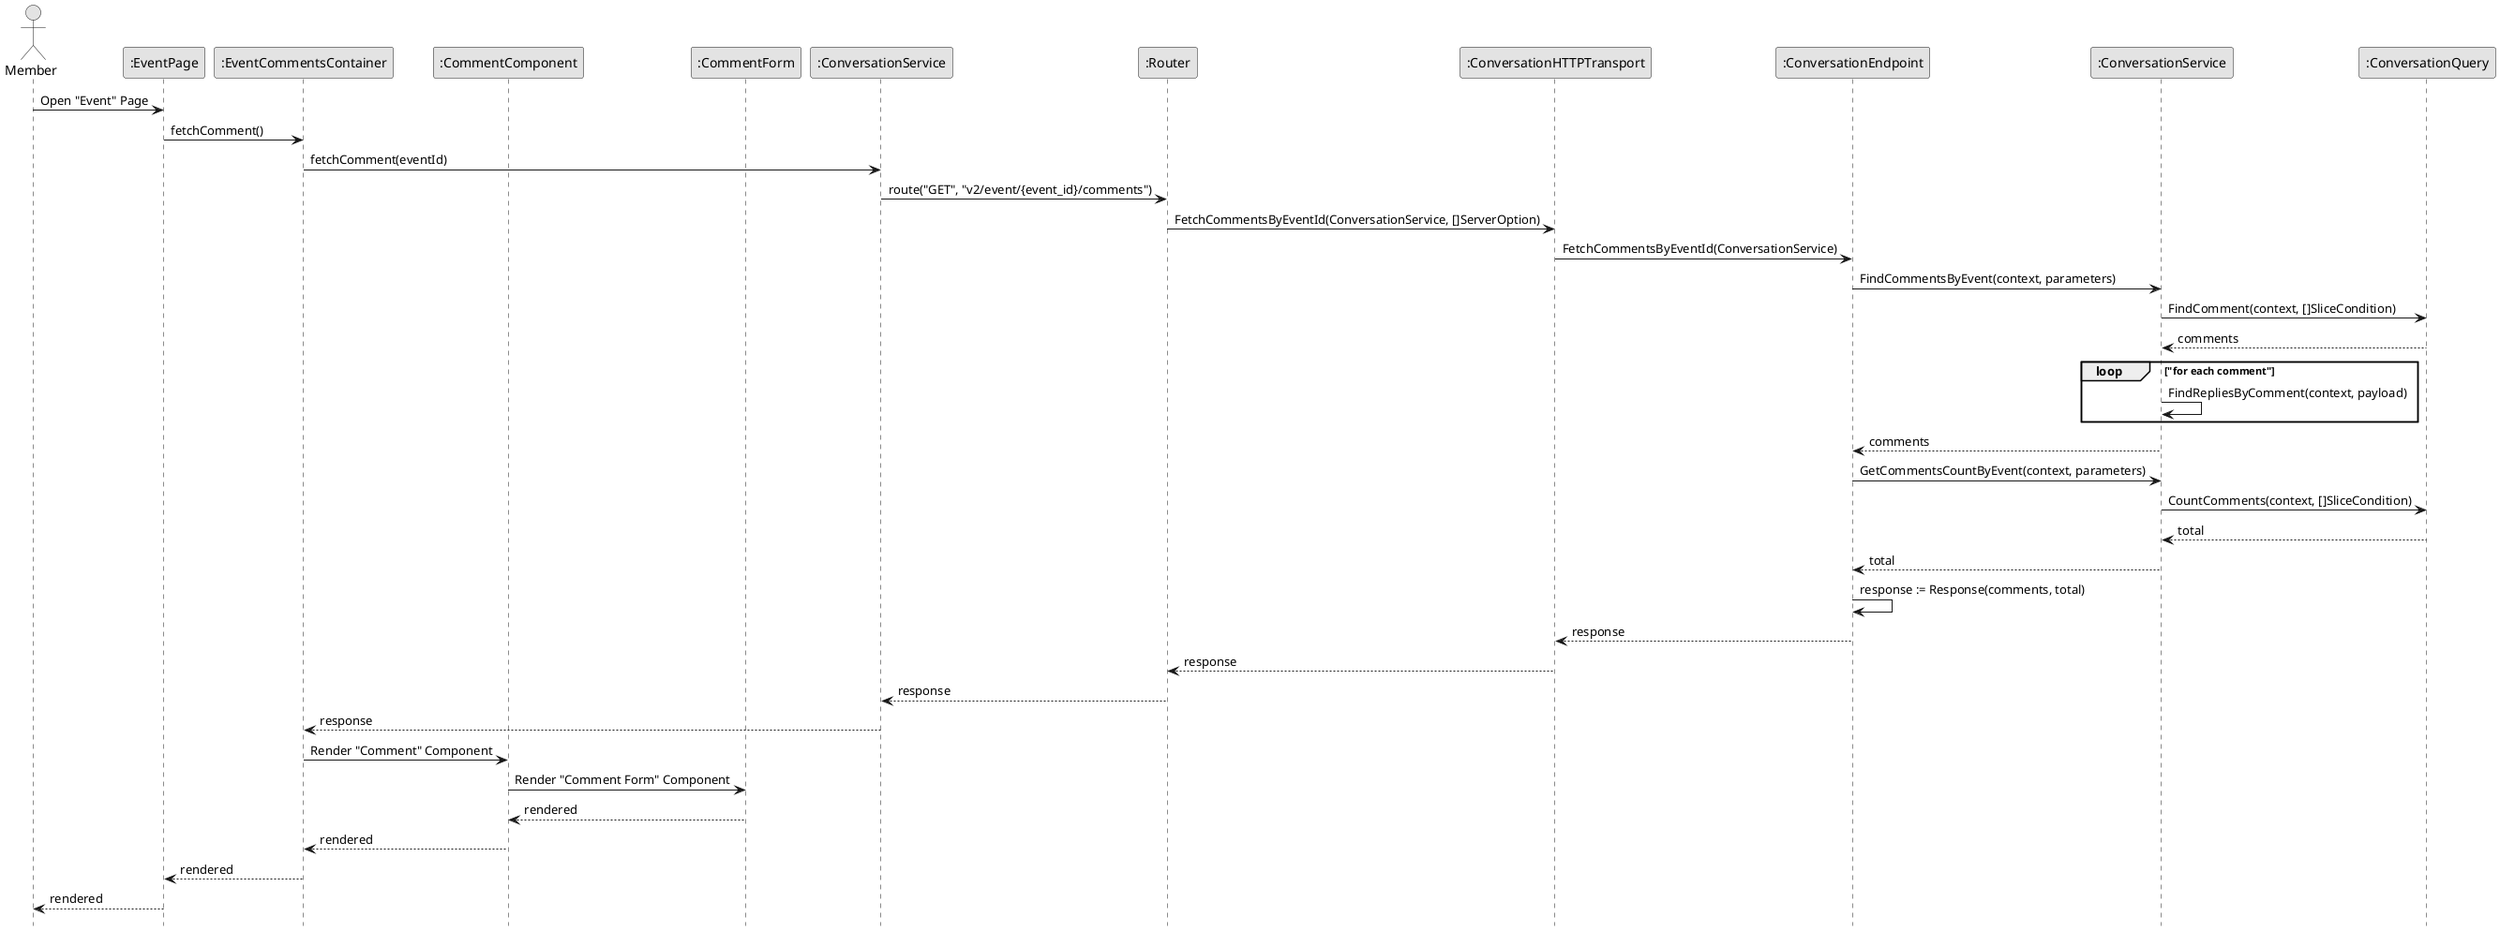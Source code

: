 @startuml ViewComment_Member

skinparam Monochrome true
skinparam Shadowing false
hide footbox

actor "Member" as Member
participant ":EventPage" as EventPage
participant ":EventCommentsContainer" as EventCommentsContainer
participant ":CommentComponent" as CommentComponent
participant ":CommentForm" as CommentFormComponent
participant ":ConversationService" as FEConversationService
participant ":Router" as Router
participant ":ConversationHTTPTransport" as ConversationHTTPTransport
participant ":ConversationEndpoint" as ConversationEndpoint
participant ":ConversationService" as ConversationService
participant ":ConversationQuery" as ConversationQuery

Member->EventPage: Open "Event" Page
EventPage->EventCommentsContainer: fetchComment()
EventCommentsContainer->FEConversationService: fetchComment(eventId)
FEConversationService->Router: route("GET", "v2/event/{event_id}/comments")
Router->ConversationHTTPTransport: FetchCommentsByEventId(ConversationService, []ServerOption)
ConversationHTTPTransport->ConversationEndpoint: FetchCommentsByEventId(ConversationService)
ConversationEndpoint->ConversationService: FindCommentsByEvent(context, parameters)
ConversationService->ConversationQuery: FindComment(context, []SliceCondition)
ConversationQuery-->ConversationService: comments
loop "for each comment"
    ConversationService->ConversationService: FindRepliesByComment(context, payload)
end
ConversationService-->ConversationEndpoint: comments

ConversationEndpoint->ConversationService: GetCommentsCountByEvent(context, parameters)
ConversationService->ConversationQuery: CountComments(context, []SliceCondition)
ConversationQuery-->ConversationService: total
ConversationService-->ConversationEndpoint: total
ConversationEndpoint->ConversationEndpoint: response := Response(comments, total)
ConversationEndpoint-->ConversationHTTPTransport: response
ConversationHTTPTransport-->Router: response
Router-->FEConversationService: response
FEConversationService-->EventCommentsContainer: response
EventCommentsContainer->CommentComponent: Render "Comment" Component
CommentComponent->CommentFormComponent: Render "Comment Form" Component
CommentFormComponent-->CommentComponent: rendered
CommentComponent-->EventCommentsContainer: rendered
EventCommentsContainer-->EventPage: rendered
EventPage-->Member: rendered

@enduml